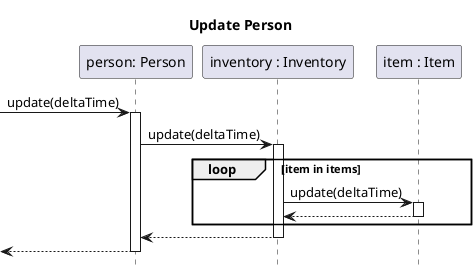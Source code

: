 @startuml
'https://plantuml.com/sequence-diagram

title Update Person
hide footbox
autoactivate on

participant "person: Person" as person
participant "inventory : Inventory" as inventory
participant "item : Item" as item

[-> person : update(deltaTime)
    person -> inventory : update(deltaTime)
        loop item in items
            inventory -> item : update(deltaTime)
            return
        end
    return
return

@enduml